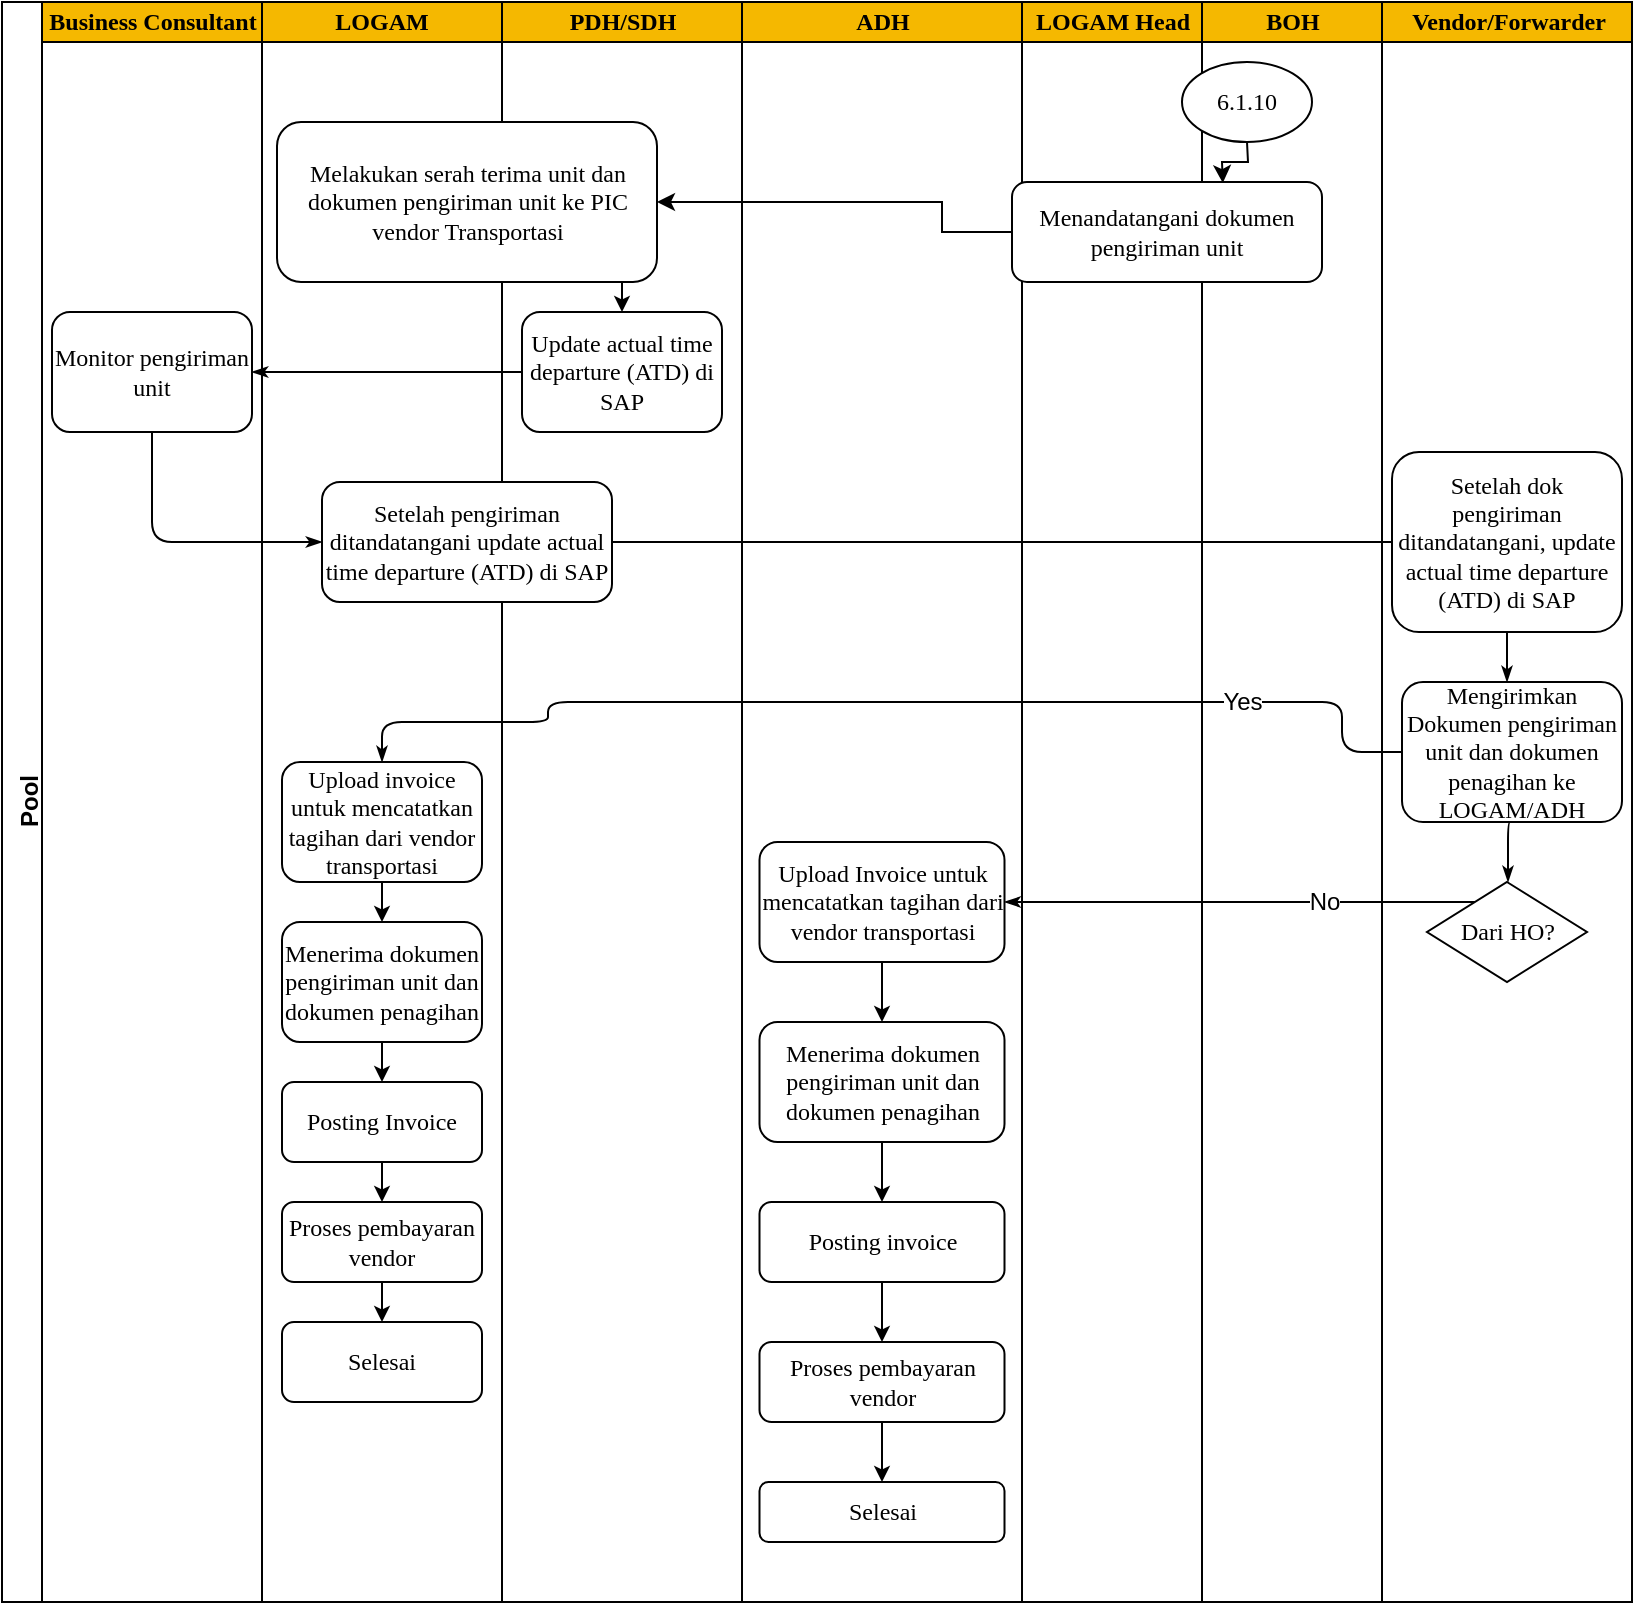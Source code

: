 <mxfile version="21.6.9" type="github">
  <diagram name="Page-1" id="74e2e168-ea6b-b213-b513-2b3c1d86103e">
    <mxGraphModel dx="1059" dy="608" grid="1" gridSize="10" guides="1" tooltips="1" connect="1" arrows="1" fold="1" page="1" pageScale="1" pageWidth="1100" pageHeight="850" background="none" math="0" shadow="0">
      <root>
        <mxCell id="0" />
        <mxCell id="1" parent="0" />
        <mxCell id="77e6c97f196da883-1" value="Pool" style="swimlane;html=1;childLayout=stackLayout;startSize=20;rounded=0;shadow=0;strokeWidth=1;align=center;verticalAlign=top;horizontal=0;movable=1;resizable=1;rotatable=1;deletable=1;editable=1;locked=0;connectable=1;fontSize=12;" parent="1" vertex="1">
          <mxGeometry x="70" y="40" width="815" height="800" as="geometry">
            <mxRectangle x="70" y="40" width="60" height="20" as="alternateBounds" />
          </mxGeometry>
        </mxCell>
        <mxCell id="77e6c97f196da883-2" value="&lt;font style=&quot;font-size: 12px;&quot; face=&quot;Times New Roman&quot;&gt;Business Consultant&lt;/font&gt;" style="swimlane;html=1;startSize=20;fillColor=#f5b800;fontSize=12;" parent="77e6c97f196da883-1" vertex="1">
          <mxGeometry x="20" width="110" height="800" as="geometry" />
        </mxCell>
        <mxCell id="77e6c97f196da883-9" value="&lt;font face=&quot;Times New Roman&quot; style=&quot;font-size: 12px;&quot;&gt;Monitor pengiriman unit&lt;/font&gt;" style="rounded=1;whiteSpace=wrap;html=1;shadow=0;labelBackgroundColor=none;strokeWidth=1;fontFamily=Verdana;fontSize=12;align=center;" parent="77e6c97f196da883-2" vertex="1">
          <mxGeometry x="5" y="155" width="100" height="60" as="geometry" />
        </mxCell>
        <mxCell id="77e6c97f196da883-3" value="" style="swimlane;html=1;startSize=20;fillColor=#f5b800;fontSize=12;align=center;" parent="77e6c97f196da883-1" vertex="1">
          <mxGeometry x="130" width="240" height="800" as="geometry" />
        </mxCell>
        <mxCell id="77e6c97f196da883-21" value="&lt;font face=&quot;Times New Roman&quot; style=&quot;font-size: 12px;&quot;&gt;Upload invoice untuk mencatatkan tagihan dari vendor transportasi&lt;/font&gt;" style="rounded=1;whiteSpace=wrap;html=1;shadow=0;labelBackgroundColor=none;strokeWidth=1;fontFamily=Verdana;fontSize=12;align=center;" parent="77e6c97f196da883-3" vertex="1">
          <mxGeometry x="10" y="380" width="100" height="60" as="geometry" />
        </mxCell>
        <mxCell id="77e6c97f196da883-10" value="&lt;font face=&quot;Times New Roman&quot; style=&quot;font-size: 12px;&quot;&gt;Menerima dokumen pengiriman unit dan dokumen penagihan&lt;/font&gt;" style="rounded=1;whiteSpace=wrap;html=1;shadow=0;labelBackgroundColor=none;strokeWidth=1;fontFamily=Verdana;fontSize=12;align=center;" parent="77e6c97f196da883-3" vertex="1">
          <mxGeometry x="10" y="460" width="100" height="60" as="geometry" />
        </mxCell>
        <mxCell id="77e6c97f196da883-14" value="&lt;font face=&quot;Times New Roman&quot; style=&quot;font-size: 12px;&quot;&gt;Posting Invoice&lt;/font&gt;" style="rounded=1;whiteSpace=wrap;html=1;shadow=0;labelBackgroundColor=none;strokeWidth=1;fontFamily=Verdana;fontSize=12;align=center;" parent="77e6c97f196da883-3" vertex="1">
          <mxGeometry x="10" y="540" width="100" height="40" as="geometry" />
        </mxCell>
        <mxCell id="77e6c97f196da883-19" value="&lt;font face=&quot;Times New Roman&quot; style=&quot;font-size: 12px;&quot;&gt;Proses pembayaran vendor&lt;/font&gt;" style="rounded=1;whiteSpace=wrap;html=1;shadow=0;labelBackgroundColor=none;strokeWidth=1;fontFamily=Verdana;fontSize=12;align=center;" parent="77e6c97f196da883-3" vertex="1">
          <mxGeometry x="10" y="600" width="100" height="40" as="geometry" />
        </mxCell>
        <mxCell id="77e6c97f196da883-22" value="&lt;font style=&quot;font-size: 12px;&quot; face=&quot;Times New Roman&quot;&gt;Selesai&lt;/font&gt;" style="rounded=1;whiteSpace=wrap;html=1;shadow=0;labelBackgroundColor=none;strokeWidth=1;fontFamily=Verdana;fontSize=12;align=center;" parent="77e6c97f196da883-3" vertex="1">
          <mxGeometry x="10" y="660" width="100" height="40" as="geometry" />
        </mxCell>
        <mxCell id="9BGlGzTRq6roD9rzo5Fi-54" value="" style="endArrow=classic;html=1;rounded=0;exitX=0.5;exitY=1;exitDx=0;exitDy=0;entryX=0.5;entryY=0;entryDx=0;entryDy=0;endSize=5;startSize=5;fontSize=12;" parent="77e6c97f196da883-3" source="77e6c97f196da883-21" target="77e6c97f196da883-10" edge="1">
          <mxGeometry width="50" height="50" relative="1" as="geometry">
            <mxPoint x="167.5" y="590" as="sourcePoint" />
            <mxPoint x="217.5" y="540" as="targetPoint" />
          </mxGeometry>
        </mxCell>
        <mxCell id="9BGlGzTRq6roD9rzo5Fi-55" value="" style="endArrow=classic;html=1;rounded=0;endSize=5;startSize=5;exitX=0.5;exitY=1;exitDx=0;exitDy=0;entryX=0.5;entryY=0;entryDx=0;entryDy=0;jumpSize=6;fontSize=12;" parent="77e6c97f196da883-3" source="77e6c97f196da883-10" target="77e6c97f196da883-14" edge="1">
          <mxGeometry width="50" height="50" relative="1" as="geometry">
            <mxPoint x="411.5" y="670" as="sourcePoint" />
            <mxPoint x="411.5" y="700" as="targetPoint" />
          </mxGeometry>
        </mxCell>
        <mxCell id="9BGlGzTRq6roD9rzo5Fi-56" value="" style="endArrow=classic;html=1;rounded=0;endSize=5;startSize=5;exitX=0.5;exitY=1;exitDx=0;exitDy=0;entryX=0.5;entryY=0;entryDx=0;entryDy=0;fontSize=12;" parent="77e6c97f196da883-3" source="77e6c97f196da883-14" target="77e6c97f196da883-19" edge="1">
          <mxGeometry width="50" height="50" relative="1" as="geometry">
            <mxPoint x="421.5" y="680" as="sourcePoint" />
            <mxPoint x="421.5" y="710" as="targetPoint" />
          </mxGeometry>
        </mxCell>
        <mxCell id="9BGlGzTRq6roD9rzo5Fi-57" value="" style="endArrow=classic;html=1;rounded=0;endSize=5;startSize=5;exitX=0.5;exitY=1;exitDx=0;exitDy=0;entryX=0.5;entryY=0;entryDx=0;entryDy=0;fontSize=12;" parent="77e6c97f196da883-3" source="77e6c97f196da883-19" target="77e6c97f196da883-22" edge="1">
          <mxGeometry width="50" height="50" relative="1" as="geometry">
            <mxPoint x="431.5" y="690" as="sourcePoint" />
            <mxPoint x="431.5" y="720" as="targetPoint" />
          </mxGeometry>
        </mxCell>
        <mxCell id="77e6c97f196da883-4" value="&lt;font style=&quot;font-size: 12px;&quot; face=&quot;Times New Roman&quot;&gt;PDH/SDH&lt;/font&gt;" style="swimlane;html=1;startSize=20;fillColor=#f5b800;fontSize=12;" parent="77e6c97f196da883-3" vertex="1">
          <mxGeometry x="120" width="120" height="800" as="geometry" />
        </mxCell>
        <mxCell id="77e6c97f196da883-12" value="&lt;font style=&quot;font-size: 12px;&quot; face=&quot;Times New Roman&quot;&gt;Update actual time departure (ATD) di SAP&lt;/font&gt;" style="rounded=1;whiteSpace=wrap;html=1;shadow=0;labelBackgroundColor=none;strokeWidth=1;fontFamily=Verdana;fontSize=12;align=center;" parent="77e6c97f196da883-4" vertex="1">
          <mxGeometry x="10" y="155" width="100" height="60" as="geometry" />
        </mxCell>
        <mxCell id="77e6c97f196da883-15" value="&lt;font style=&quot;font-size: 12px;&quot; face=&quot;Times New Roman&quot;&gt;Setelah pengiriman ditandatangani update actual time departure (ATD) di SAP&lt;/font&gt;" style="rounded=1;whiteSpace=wrap;html=1;shadow=0;labelBackgroundColor=none;strokeWidth=1;fontFamily=Verdana;fontSize=12;align=center;" parent="77e6c97f196da883-4" vertex="1">
          <mxGeometry x="-90" y="240" width="145" height="60" as="geometry" />
        </mxCell>
        <mxCell id="77e6c97f196da883-11" value="&lt;font face=&quot;Times New Roman&quot; style=&quot;font-size: 12px;&quot;&gt;Melakukan serah terima unit dan dokumen pengiriman unit ke PIC vendor Transportasi&lt;/font&gt;" style="rounded=1;whiteSpace=wrap;html=1;shadow=0;labelBackgroundColor=none;strokeWidth=1;fontFamily=Verdana;fontSize=12;align=center;" parent="77e6c97f196da883-4" vertex="1">
          <mxGeometry x="-112.5" y="60" width="190" height="80" as="geometry" />
        </mxCell>
        <mxCell id="OlNoSFknCZAks61m3oYo-1" value="LOGAM" style="text;html=1;strokeColor=none;fillColor=none;align=center;verticalAlign=middle;whiteSpace=wrap;rounded=0;fontFamily=Times New Roman;fontStyle=1" vertex="1" parent="77e6c97f196da883-3">
          <mxGeometry x="30" width="60" height="20" as="geometry" />
        </mxCell>
        <mxCell id="OlNoSFknCZAks61m3oYo-2" value="" style="endArrow=classic;html=1;rounded=0;entryX=0.5;entryY=0;entryDx=0;entryDy=0;endSize=5;startSize=5;" edge="1" parent="77e6c97f196da883-3" target="77e6c97f196da883-12">
          <mxGeometry width="50" height="50" relative="1" as="geometry">
            <mxPoint x="110" y="140" as="sourcePoint" />
            <mxPoint x="330" y="190" as="targetPoint" />
            <Array as="points">
              <mxPoint x="90" y="140" />
              <mxPoint x="180" y="140" />
            </Array>
          </mxGeometry>
        </mxCell>
        <mxCell id="77e6c97f196da883-5" value="&lt;font style=&quot;font-size: 12px;&quot; face=&quot;Times New Roman&quot;&gt;ADH&lt;/font&gt;" style="swimlane;html=1;startSize=20;fillColor=#f5b800;fontSize=12;" parent="77e6c97f196da883-1" vertex="1">
          <mxGeometry x="370" width="140" height="800" as="geometry" />
        </mxCell>
        <mxCell id="77e6c97f196da883-23" value="&lt;font style=&quot;font-size: 12px;&quot; face=&quot;Times New Roman&quot;&gt;Upload Invoice untuk mencatatkan tagihan dari vendor transportasi&lt;/font&gt;" style="rounded=1;whiteSpace=wrap;html=1;shadow=0;labelBackgroundColor=none;strokeWidth=1;fontFamily=Verdana;fontSize=12;align=center;" parent="77e6c97f196da883-5" vertex="1">
          <mxGeometry x="8.75" y="420" width="122.5" height="60" as="geometry" />
        </mxCell>
        <mxCell id="9BGlGzTRq6roD9rzo5Fi-9" value="&lt;font style=&quot;font-size: 12px;&quot; face=&quot;Times New Roman&quot;&gt;Menerima dokumen pengiriman unit dan dokumen penagihan&lt;/font&gt;" style="rounded=1;whiteSpace=wrap;html=1;shadow=0;labelBackgroundColor=none;strokeWidth=1;fontFamily=Verdana;fontSize=12;align=center;" parent="77e6c97f196da883-5" vertex="1">
          <mxGeometry x="8.75" y="510" width="122.5" height="60" as="geometry" />
        </mxCell>
        <mxCell id="9BGlGzTRq6roD9rzo5Fi-10" value="&lt;font face=&quot;Times New Roman&quot; style=&quot;font-size: 12px;&quot;&gt;Posting invoice&lt;/font&gt;" style="rounded=1;whiteSpace=wrap;html=1;shadow=0;labelBackgroundColor=none;strokeWidth=1;fontFamily=Verdana;fontSize=12;align=center;" parent="77e6c97f196da883-5" vertex="1">
          <mxGeometry x="8.75" y="600" width="122.5" height="40" as="geometry" />
        </mxCell>
        <mxCell id="9BGlGzTRq6roD9rzo5Fi-11" value="&lt;font face=&quot;Times New Roman&quot; style=&quot;font-size: 12px;&quot;&gt;Proses pembayaran vendor&lt;/font&gt;" style="rounded=1;whiteSpace=wrap;html=1;shadow=0;labelBackgroundColor=none;strokeWidth=1;fontFamily=Verdana;fontSize=12;align=center;" parent="77e6c97f196da883-5" vertex="1">
          <mxGeometry x="8.75" y="670" width="122.5" height="40" as="geometry" />
        </mxCell>
        <mxCell id="9BGlGzTRq6roD9rzo5Fi-12" value="&lt;font style=&quot;font-size: 12px;&quot; face=&quot;Times New Roman&quot;&gt;Selesai&lt;/font&gt;" style="rounded=1;whiteSpace=wrap;html=1;shadow=0;labelBackgroundColor=none;strokeWidth=1;fontFamily=Verdana;fontSize=12;align=center;" parent="77e6c97f196da883-5" vertex="1">
          <mxGeometry x="8.75" y="740" width="122.5" height="30" as="geometry" />
        </mxCell>
        <mxCell id="9BGlGzTRq6roD9rzo5Fi-42" value="" style="endArrow=classic;html=1;rounded=0;endSize=5;startSize=5;exitX=0.5;exitY=1;exitDx=0;exitDy=0;entryX=0.5;entryY=0;entryDx=0;entryDy=0;fontSize=12;" parent="77e6c97f196da883-5" source="77e6c97f196da883-23" target="9BGlGzTRq6roD9rzo5Fi-9" edge="1">
          <mxGeometry width="50" height="50" relative="1" as="geometry">
            <mxPoint x="-13.75" y="320" as="sourcePoint" />
            <mxPoint x="36.25" y="270" as="targetPoint" />
          </mxGeometry>
        </mxCell>
        <mxCell id="9BGlGzTRq6roD9rzo5Fi-43" value="" style="endArrow=classic;html=1;rounded=0;endSize=5;startSize=5;exitX=0.5;exitY=1;exitDx=0;exitDy=0;entryX=0.5;entryY=0;entryDx=0;entryDy=0;fontSize=12;" parent="77e6c97f196da883-5" source="9BGlGzTRq6roD9rzo5Fi-9" target="9BGlGzTRq6roD9rzo5Fi-10" edge="1">
          <mxGeometry width="50" height="50" relative="1" as="geometry">
            <mxPoint x="80.25" y="490" as="sourcePoint" />
            <mxPoint x="80.25" y="520" as="targetPoint" />
          </mxGeometry>
        </mxCell>
        <mxCell id="9BGlGzTRq6roD9rzo5Fi-52" value="" style="endArrow=classic;html=1;rounded=0;endSize=5;startSize=5;exitX=0.5;exitY=1;exitDx=0;exitDy=0;entryX=0.5;entryY=0;entryDx=0;entryDy=0;fontSize=12;" parent="77e6c97f196da883-5" source="9BGlGzTRq6roD9rzo5Fi-10" target="9BGlGzTRq6roD9rzo5Fi-11" edge="1">
          <mxGeometry width="50" height="50" relative="1" as="geometry">
            <mxPoint x="80.25" y="580" as="sourcePoint" />
            <mxPoint x="80.25" y="610" as="targetPoint" />
          </mxGeometry>
        </mxCell>
        <mxCell id="9BGlGzTRq6roD9rzo5Fi-53" value="" style="endArrow=classic;html=1;rounded=0;endSize=5;startSize=5;exitX=0.5;exitY=1;exitDx=0;exitDy=0;entryX=0.5;entryY=0;entryDx=0;entryDy=0;fontSize=12;" parent="77e6c97f196da883-5" source="9BGlGzTRq6roD9rzo5Fi-11" target="9BGlGzTRq6roD9rzo5Fi-12" edge="1">
          <mxGeometry width="50" height="50" relative="1" as="geometry">
            <mxPoint x="80.25" y="650" as="sourcePoint" />
            <mxPoint x="80.25" y="680" as="targetPoint" />
          </mxGeometry>
        </mxCell>
        <mxCell id="77e6c97f196da883-6" value="&lt;font face=&quot;Times New Roman&quot; style=&quot;font-size: 12px;&quot;&gt;LOGAM Head&lt;/font&gt;" style="swimlane;html=1;startSize=20;fillColor=#f5b800;fontSize=12;" parent="77e6c97f196da883-1" vertex="1">
          <mxGeometry x="510" width="90" height="800" as="geometry" />
        </mxCell>
        <mxCell id="9BGlGzTRq6roD9rzo5Fi-1" value="&lt;font style=&quot;font-size: 12px;&quot; face=&quot;Times New Roman&quot;&gt;BOH&lt;/font&gt;" style="swimlane;html=1;startSize=20;fillColor=#f5b800;fontSize=12;" parent="77e6c97f196da883-1" vertex="1">
          <mxGeometry x="600" width="90" height="800" as="geometry" />
        </mxCell>
        <mxCell id="9BGlGzTRq6roD9rzo5Fi-14" value="&lt;font face=&quot;Times New Roman&quot; style=&quot;font-size: 12px;&quot;&gt;6.1.10&lt;/font&gt;" style="ellipse;whiteSpace=wrap;html=1;fontSize=12;" parent="9BGlGzTRq6roD9rzo5Fi-1" vertex="1">
          <mxGeometry x="-10" y="30" width="65" height="40" as="geometry" />
        </mxCell>
        <mxCell id="9BGlGzTRq6roD9rzo5Fi-15" value="&lt;font face=&quot;Times New Roman&quot; style=&quot;font-size: 12px;&quot;&gt;Menandatangani dokumen pengiriman unit&lt;/font&gt;" style="rounded=1;whiteSpace=wrap;html=1;fontSize=12;" parent="9BGlGzTRq6roD9rzo5Fi-1" vertex="1">
          <mxGeometry x="-95" y="90" width="155" height="50" as="geometry" />
        </mxCell>
        <mxCell id="OlNoSFknCZAks61m3oYo-4" value="" style="endArrow=classic;html=1;rounded=0;exitX=0.5;exitY=1;exitDx=0;exitDy=0;entryX=0.68;entryY=0.011;entryDx=0;entryDy=0;entryPerimeter=0;" edge="1" parent="9BGlGzTRq6roD9rzo5Fi-1" source="9BGlGzTRq6roD9rzo5Fi-14" target="9BGlGzTRq6roD9rzo5Fi-15">
          <mxGeometry width="50" height="50" relative="1" as="geometry">
            <mxPoint x="-35" y="60" as="sourcePoint" />
            <mxPoint y="90" as="targetPoint" />
            <Array as="points">
              <mxPoint x="23" y="80" />
              <mxPoint x="10" y="80" />
            </Array>
          </mxGeometry>
        </mxCell>
        <mxCell id="9BGlGzTRq6roD9rzo5Fi-28" style="edgeStyle=orthogonalEdgeStyle;rounded=1;html=1;labelBackgroundColor=none;startArrow=none;startFill=0;startSize=5;endArrow=classicThin;endFill=1;endSize=5;jettySize=auto;orthogonalLoop=1;strokeWidth=1;fontFamily=Verdana;fontSize=12;entryX=0;entryY=0.5;entryDx=0;entryDy=0;exitX=1;exitY=0.5;exitDx=0;exitDy=0;" parent="77e6c97f196da883-1" source="77e6c97f196da883-15" target="77e6c97f196da883-17" edge="1">
          <mxGeometry relative="1" as="geometry">
            <mxPoint x="150" y="195" as="sourcePoint" />
            <mxPoint x="405" y="195" as="targetPoint" />
            <Array as="points">
              <mxPoint x="765" y="270" />
            </Array>
          </mxGeometry>
        </mxCell>
        <mxCell id="77e6c97f196da883-30" style="edgeStyle=orthogonalEdgeStyle;rounded=1;html=1;labelBackgroundColor=none;startArrow=none;startFill=0;startSize=5;endArrow=classicThin;endFill=1;endSize=5;jettySize=auto;orthogonalLoop=1;strokeWidth=1;fontFamily=Verdana;fontSize=12;entryX=0;entryY=0.5;entryDx=0;entryDy=0;exitX=0.5;exitY=1;exitDx=0;exitDy=0;" parent="77e6c97f196da883-1" source="77e6c97f196da883-9" target="77e6c97f196da883-15" edge="1">
          <mxGeometry relative="1" as="geometry">
            <mxPoint x="360" y="290" as="targetPoint" />
          </mxGeometry>
        </mxCell>
        <mxCell id="77e6c97f196da883-28" style="edgeStyle=orthogonalEdgeStyle;rounded=1;html=1;labelBackgroundColor=none;startArrow=none;startFill=0;startSize=5;endArrow=classicThin;endFill=1;endSize=5;jettySize=auto;orthogonalLoop=1;strokeWidth=1;fontFamily=Verdana;fontSize=12;" parent="77e6c97f196da883-1" source="77e6c97f196da883-12" target="77e6c97f196da883-9" edge="1">
          <mxGeometry relative="1" as="geometry" />
        </mxCell>
        <mxCell id="9BGlGzTRq6roD9rzo5Fi-36" style="edgeStyle=orthogonalEdgeStyle;rounded=1;html=1;labelBackgroundColor=none;startArrow=none;startFill=0;startSize=5;endArrow=classicThin;endFill=1;endSize=5;jettySize=auto;orthogonalLoop=1;strokeWidth=1;fontFamily=Verdana;fontSize=12;entryX=1;entryY=0.5;entryDx=0;entryDy=0;exitX=0;exitY=1;exitDx=0;exitDy=0;" parent="77e6c97f196da883-1" source="9BGlGzTRq6roD9rzo5Fi-3" target="77e6c97f196da883-23" edge="1">
          <mxGeometry relative="1" as="geometry">
            <mxPoint x="1000" y="510" as="sourcePoint" />
            <mxPoint x="333" y="395" as="targetPoint" />
            <Array as="points">
              <mxPoint x="750" y="473" />
              <mxPoint x="750" y="450" />
            </Array>
          </mxGeometry>
        </mxCell>
        <mxCell id="9BGlGzTRq6roD9rzo5Fi-37" value="No" style="edgeLabel;html=1;align=center;verticalAlign=middle;resizable=0;points=[];fontSize=12;" parent="9BGlGzTRq6roD9rzo5Fi-36" vertex="1" connectable="0">
          <mxGeometry x="-0.628" y="2" relative="1" as="geometry">
            <mxPoint x="-80" y="-2" as="offset" />
          </mxGeometry>
        </mxCell>
        <mxCell id="9BGlGzTRq6roD9rzo5Fi-30" style="edgeStyle=orthogonalEdgeStyle;rounded=1;html=1;labelBackgroundColor=none;startArrow=none;startFill=0;startSize=5;endArrow=classicThin;endFill=1;endSize=5;jettySize=auto;orthogonalLoop=1;strokeWidth=1;fontFamily=Verdana;fontSize=12;entryX=0.5;entryY=0;entryDx=0;entryDy=0;exitX=0;exitY=0.5;exitDx=0;exitDy=0;" parent="77e6c97f196da883-1" source="77e6c97f196da883-18" target="77e6c97f196da883-21" edge="1">
          <mxGeometry relative="1" as="geometry">
            <mxPoint x="859.96" y="434.98" as="sourcePoint" />
            <mxPoint x="242.46" y="364.98" as="targetPoint" />
            <Array as="points">
              <mxPoint x="670" y="375" />
              <mxPoint x="670" y="350" />
              <mxPoint x="273" y="350" />
              <mxPoint x="273" y="360" />
              <mxPoint x="190" y="360" />
            </Array>
          </mxGeometry>
        </mxCell>
        <mxCell id="9BGlGzTRq6roD9rzo5Fi-31" value="Yes" style="edgeLabel;html=1;align=center;verticalAlign=middle;resizable=0;points=[];fontSize=12;" parent="9BGlGzTRq6roD9rzo5Fi-30" vertex="1" connectable="0">
          <mxGeometry x="-0.628" y="2" relative="1" as="geometry">
            <mxPoint y="-2" as="offset" />
          </mxGeometry>
        </mxCell>
        <mxCell id="77e6c97f196da883-7" value="&lt;font face=&quot;Times New Roman&quot; style=&quot;font-size: 12px;&quot;&gt;Vendor/Forwarder&lt;/font&gt;" style="swimlane;html=1;startSize=20;fillColor=#f5b800;strokeColor=#000000;fontSize=12;" parent="77e6c97f196da883-1" vertex="1">
          <mxGeometry x="690" width="125" height="800" as="geometry" />
        </mxCell>
        <mxCell id="77e6c97f196da883-17" value="&lt;font face=&quot;Times New Roman&quot; style=&quot;font-size: 12px;&quot;&gt;Setelah dok pengiriman ditandatangani, update actual time departure (ATD) di SAP&lt;/font&gt;" style="rounded=1;whiteSpace=wrap;html=1;shadow=0;labelBackgroundColor=none;strokeWidth=1;fontFamily=Verdana;fontSize=12;align=center;" parent="77e6c97f196da883-7" vertex="1">
          <mxGeometry x="5" y="225" width="115" height="90" as="geometry" />
        </mxCell>
        <mxCell id="77e6c97f196da883-18" value="&lt;font style=&quot;font-size: 12px;&quot; face=&quot;Times New Roman&quot;&gt;Mengirimkan Dokumen pengiriman unit dan dokumen penagihan ke LOGAM/ADH&lt;/font&gt;" style="rounded=1;whiteSpace=wrap;html=1;shadow=0;labelBackgroundColor=none;strokeWidth=1;fontFamily=Verdana;fontSize=12;align=center;" parent="77e6c97f196da883-7" vertex="1">
          <mxGeometry x="10" y="340" width="110" height="70" as="geometry" />
        </mxCell>
        <mxCell id="107ba76e4e335f99-1" style="edgeStyle=orthogonalEdgeStyle;rounded=1;html=1;labelBackgroundColor=none;startArrow=none;startFill=0;startSize=5;endArrow=classicThin;endFill=1;endSize=5;jettySize=auto;orthogonalLoop=1;strokeWidth=1;fontFamily=Verdana;fontSize=12;" parent="77e6c97f196da883-7" source="77e6c97f196da883-17" target="77e6c97f196da883-18" edge="1">
          <mxGeometry relative="1" as="geometry">
            <Array as="points">
              <mxPoint x="85" y="340" />
              <mxPoint x="85" y="340" />
            </Array>
          </mxGeometry>
        </mxCell>
        <mxCell id="9BGlGzTRq6roD9rzo5Fi-3" value="&lt;font style=&quot;font-size: 12px;&quot; face=&quot;Times New Roman&quot;&gt;Dari HO?&lt;/font&gt;" style="rhombus;whiteSpace=wrap;html=1;fontSize=12;" parent="77e6c97f196da883-7" vertex="1">
          <mxGeometry x="22.5" y="440" width="80" height="50" as="geometry" />
        </mxCell>
        <mxCell id="9BGlGzTRq6roD9rzo5Fi-6" style="edgeStyle=orthogonalEdgeStyle;rounded=1;html=1;labelBackgroundColor=none;startArrow=none;startFill=0;startSize=5;endArrow=classicThin;endFill=1;endSize=5;jettySize=auto;orthogonalLoop=1;strokeWidth=1;fontFamily=Verdana;fontSize=12;exitX=0.5;exitY=1;exitDx=0;exitDy=0;entryX=0.5;entryY=0;entryDx=0;entryDy=0;" parent="77e6c97f196da883-7" source="77e6c97f196da883-18" target="9BGlGzTRq6roD9rzo5Fi-3" edge="1">
          <mxGeometry relative="1" as="geometry">
            <mxPoint x="95" y="320" as="sourcePoint" />
            <mxPoint x="95" y="350" as="targetPoint" />
            <Array as="points">
              <mxPoint x="63" y="410" />
              <mxPoint x="63" y="440" />
            </Array>
          </mxGeometry>
        </mxCell>
        <mxCell id="OlNoSFknCZAks61m3oYo-3" value="" style="endArrow=classic;html=1;rounded=0;exitX=0;exitY=0.5;exitDx=0;exitDy=0;entryX=1;entryY=0.5;entryDx=0;entryDy=0;" edge="1" parent="77e6c97f196da883-1" source="9BGlGzTRq6roD9rzo5Fi-15" target="77e6c97f196da883-11">
          <mxGeometry width="50" height="50" relative="1" as="geometry">
            <mxPoint x="420" y="330" as="sourcePoint" />
            <mxPoint x="470" y="280" as="targetPoint" />
            <Array as="points">
              <mxPoint x="470" y="115" />
              <mxPoint x="470" y="100" />
            </Array>
          </mxGeometry>
        </mxCell>
      </root>
    </mxGraphModel>
  </diagram>
</mxfile>
